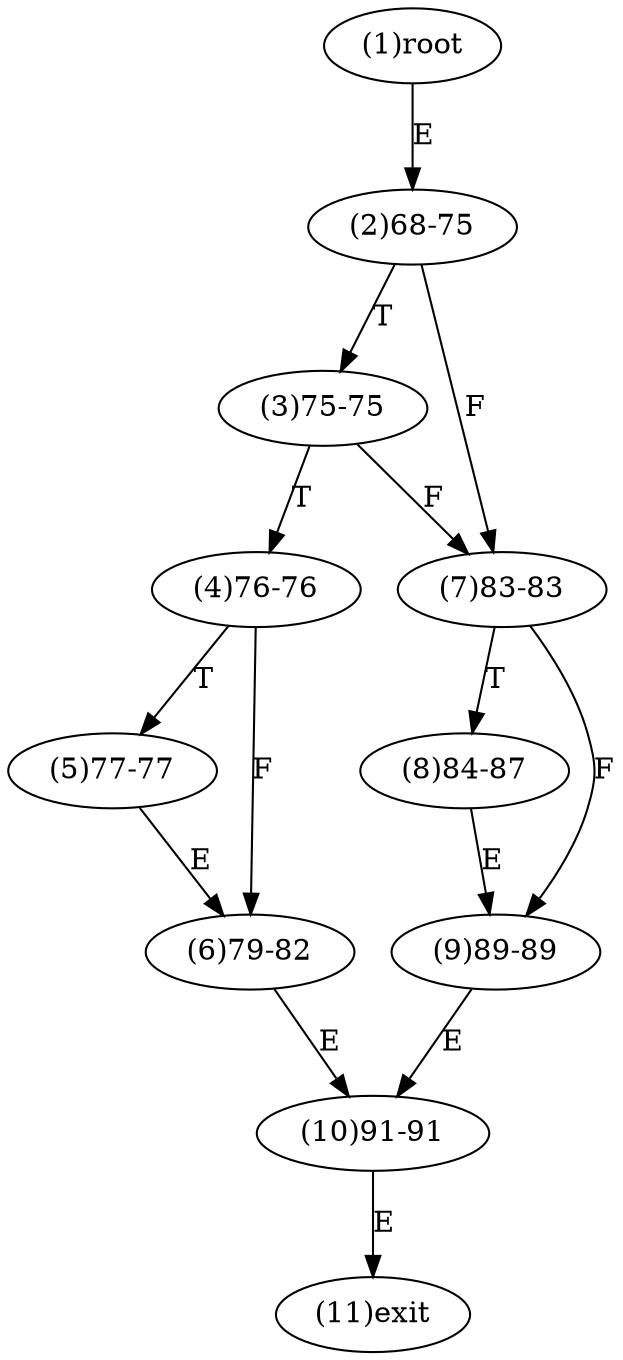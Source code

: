 digraph "" { 
1[ label="(1)root"];
2[ label="(2)68-75"];
3[ label="(3)75-75"];
4[ label="(4)76-76"];
5[ label="(5)77-77"];
6[ label="(6)79-82"];
7[ label="(7)83-83"];
8[ label="(8)84-87"];
9[ label="(9)89-89"];
10[ label="(10)91-91"];
11[ label="(11)exit"];
1->2[ label="E"];
2->7[ label="F"];
2->3[ label="T"];
3->7[ label="F"];
3->4[ label="T"];
4->6[ label="F"];
4->5[ label="T"];
5->6[ label="E"];
6->10[ label="E"];
7->9[ label="F"];
7->8[ label="T"];
8->9[ label="E"];
9->10[ label="E"];
10->11[ label="E"];
}